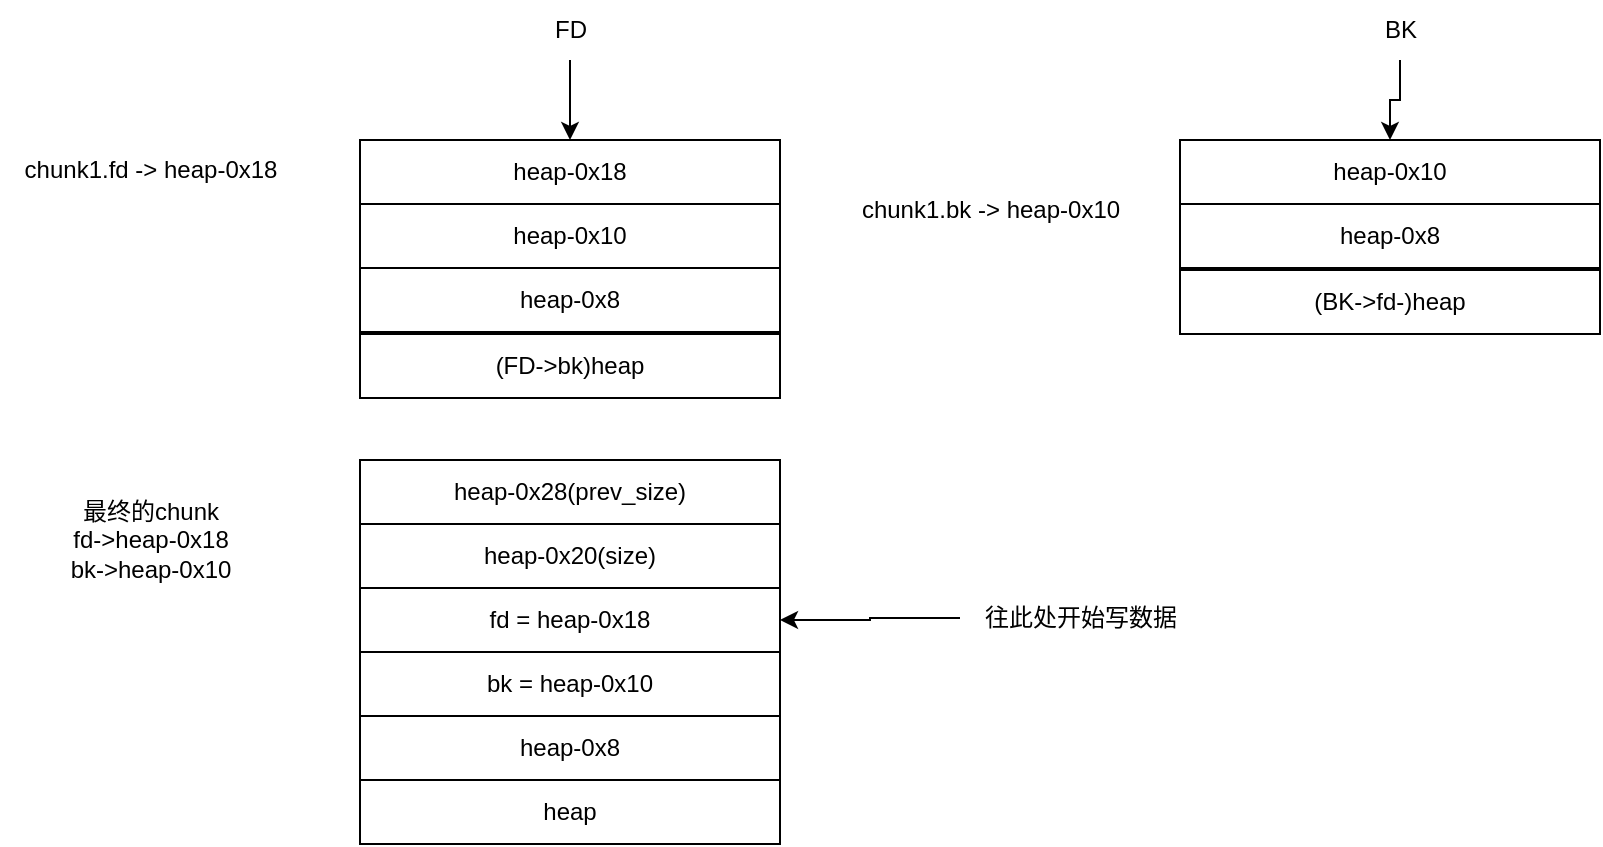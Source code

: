 <mxfile version="24.7.16">
  <diagram name="第 1 页" id="Jj7IdHiq71V3dvjNNGbL">
    <mxGraphModel dx="817" dy="628" grid="1" gridSize="10" guides="1" tooltips="1" connect="1" arrows="1" fold="1" page="1" pageScale="1" pageWidth="827" pageHeight="1169" math="0" shadow="0">
      <root>
        <mxCell id="0" />
        <mxCell id="1" parent="0" />
        <mxCell id="L4tfYJNlPpLC3045KI65-23" value="chunk1.fd -&amp;gt; heap-0x18" style="text;html=1;align=center;verticalAlign=middle;resizable=0;points=[];autosize=1;strokeColor=none;fillColor=none;" vertex="1" parent="1">
          <mxGeometry y="80" width="150" height="30" as="geometry" />
        </mxCell>
        <mxCell id="L4tfYJNlPpLC3045KI65-25" value="heap-0x10" style="rounded=0;whiteSpace=wrap;html=1;" vertex="1" parent="1">
          <mxGeometry x="180" y="112" width="210" height="32" as="geometry" />
        </mxCell>
        <mxCell id="L4tfYJNlPpLC3045KI65-26" value="heap-0x8" style="rounded=0;whiteSpace=wrap;html=1;" vertex="1" parent="1">
          <mxGeometry x="180" y="144" width="210" height="32" as="geometry" />
        </mxCell>
        <mxCell id="L4tfYJNlPpLC3045KI65-27" value="(FD-&amp;gt;bk)heap" style="rounded=0;whiteSpace=wrap;html=1;" vertex="1" parent="1">
          <mxGeometry x="180" y="177" width="210" height="32" as="geometry" />
        </mxCell>
        <mxCell id="L4tfYJNlPpLC3045KI65-28" value="heap-0x18" style="rounded=0;whiteSpace=wrap;html=1;" vertex="1" parent="1">
          <mxGeometry x="180" y="80" width="210" height="32" as="geometry" />
        </mxCell>
        <mxCell id="L4tfYJNlPpLC3045KI65-30" style="edgeStyle=orthogonalEdgeStyle;rounded=0;orthogonalLoop=1;jettySize=auto;html=1;entryX=0.5;entryY=0;entryDx=0;entryDy=0;" edge="1" parent="1" source="L4tfYJNlPpLC3045KI65-29" target="L4tfYJNlPpLC3045KI65-28">
          <mxGeometry relative="1" as="geometry" />
        </mxCell>
        <mxCell id="L4tfYJNlPpLC3045KI65-29" value="FD" style="text;html=1;align=center;verticalAlign=middle;resizable=0;points=[];autosize=1;strokeColor=none;fillColor=none;" vertex="1" parent="1">
          <mxGeometry x="265" y="10" width="40" height="30" as="geometry" />
        </mxCell>
        <mxCell id="L4tfYJNlPpLC3045KI65-31" value="chunk1.bk -&amp;gt; heap-0x10" style="text;html=1;align=center;verticalAlign=middle;resizable=0;points=[];autosize=1;strokeColor=none;fillColor=none;" vertex="1" parent="1">
          <mxGeometry x="420" y="100" width="150" height="30" as="geometry" />
        </mxCell>
        <mxCell id="L4tfYJNlPpLC3045KI65-35" value="heap-0x10" style="rounded=0;whiteSpace=wrap;html=1;" vertex="1" parent="1">
          <mxGeometry x="590" y="80" width="210" height="32" as="geometry" />
        </mxCell>
        <mxCell id="L4tfYJNlPpLC3045KI65-36" value="heap-0x8" style="rounded=0;whiteSpace=wrap;html=1;" vertex="1" parent="1">
          <mxGeometry x="590" y="112" width="210" height="32" as="geometry" />
        </mxCell>
        <mxCell id="L4tfYJNlPpLC3045KI65-37" value="(BK-&amp;gt;fd-)heap" style="rounded=0;whiteSpace=wrap;html=1;" vertex="1" parent="1">
          <mxGeometry x="590" y="145" width="210" height="32" as="geometry" />
        </mxCell>
        <mxCell id="L4tfYJNlPpLC3045KI65-39" style="edgeStyle=orthogonalEdgeStyle;rounded=0;orthogonalLoop=1;jettySize=auto;html=1;entryX=0.5;entryY=0;entryDx=0;entryDy=0;" edge="1" parent="1" source="L4tfYJNlPpLC3045KI65-38" target="L4tfYJNlPpLC3045KI65-35">
          <mxGeometry relative="1" as="geometry" />
        </mxCell>
        <mxCell id="L4tfYJNlPpLC3045KI65-38" value="BK" style="text;html=1;align=center;verticalAlign=middle;resizable=0;points=[];autosize=1;strokeColor=none;fillColor=none;" vertex="1" parent="1">
          <mxGeometry x="680" y="10" width="40" height="30" as="geometry" />
        </mxCell>
        <mxCell id="L4tfYJNlPpLC3045KI65-41" value="最终的chunk&lt;div&gt;fd-&amp;gt;heap-0x18&lt;/div&gt;&lt;div&gt;bk-&amp;gt;heap-0x10&lt;/div&gt;" style="text;html=1;align=center;verticalAlign=middle;resizable=0;points=[];autosize=1;strokeColor=none;fillColor=none;" vertex="1" parent="1">
          <mxGeometry x="25" y="250" width="100" height="60" as="geometry" />
        </mxCell>
        <mxCell id="L4tfYJNlPpLC3045KI65-52" value="heap-0x20(size)" style="rounded=0;whiteSpace=wrap;html=1;" vertex="1" parent="1">
          <mxGeometry x="180" y="272" width="210" height="32" as="geometry" />
        </mxCell>
        <mxCell id="L4tfYJNlPpLC3045KI65-53" value="fd = heap-0x18" style="rounded=0;whiteSpace=wrap;html=1;" vertex="1" parent="1">
          <mxGeometry x="180" y="304" width="210" height="32" as="geometry" />
        </mxCell>
        <mxCell id="L4tfYJNlPpLC3045KI65-54" value="bk = heap-0x10" style="rounded=0;whiteSpace=wrap;html=1;" vertex="1" parent="1">
          <mxGeometry x="180" y="336" width="210" height="32" as="geometry" />
        </mxCell>
        <mxCell id="L4tfYJNlPpLC3045KI65-55" value="heap-0x28(prev_size)" style="rounded=0;whiteSpace=wrap;html=1;" vertex="1" parent="1">
          <mxGeometry x="180" y="240" width="210" height="32" as="geometry" />
        </mxCell>
        <mxCell id="L4tfYJNlPpLC3045KI65-56" value="heap" style="rounded=0;whiteSpace=wrap;html=1;" vertex="1" parent="1">
          <mxGeometry x="180" y="400" width="210" height="32" as="geometry" />
        </mxCell>
        <mxCell id="L4tfYJNlPpLC3045KI65-57" value="heap-0x8" style="rounded=0;whiteSpace=wrap;html=1;" vertex="1" parent="1">
          <mxGeometry x="180" y="368" width="210" height="32" as="geometry" />
        </mxCell>
        <mxCell id="L4tfYJNlPpLC3045KI65-59" style="edgeStyle=orthogonalEdgeStyle;rounded=0;orthogonalLoop=1;jettySize=auto;html=1;entryX=1;entryY=0.5;entryDx=0;entryDy=0;" edge="1" parent="1" source="L4tfYJNlPpLC3045KI65-58" target="L4tfYJNlPpLC3045KI65-53">
          <mxGeometry relative="1" as="geometry" />
        </mxCell>
        <mxCell id="L4tfYJNlPpLC3045KI65-58" value="往此处开始写数据" style="text;html=1;align=center;verticalAlign=middle;resizable=0;points=[];autosize=1;strokeColor=none;fillColor=none;" vertex="1" parent="1">
          <mxGeometry x="480" y="304" width="120" height="30" as="geometry" />
        </mxCell>
      </root>
    </mxGraphModel>
  </diagram>
</mxfile>
